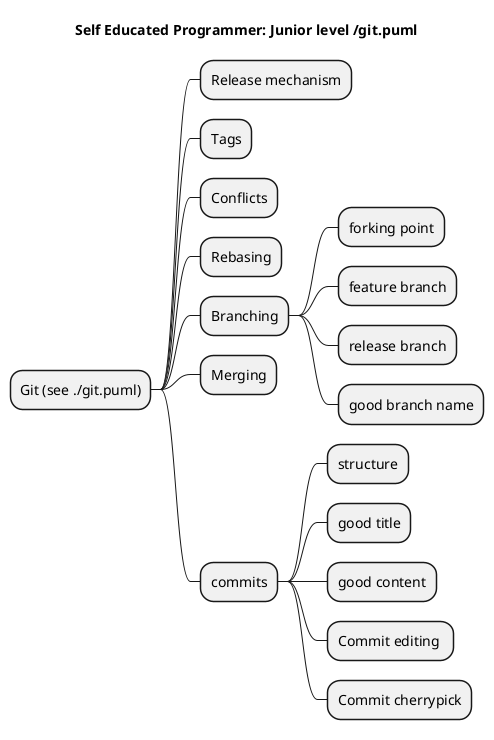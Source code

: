 @startmindmap
title Self Educated Programmer: Junior level /git.puml

* Git (see ./git.puml)
** Release mechanism
** Tags
** Conflicts
** Rebasing
** Branching
*** forking point
*** feature branch
*** release branch
*** good branch name
** Merging
** commits
*** structure
*** good title
*** good content
*** Commit editing 
*** Commit cherrypick

@endmindmap

